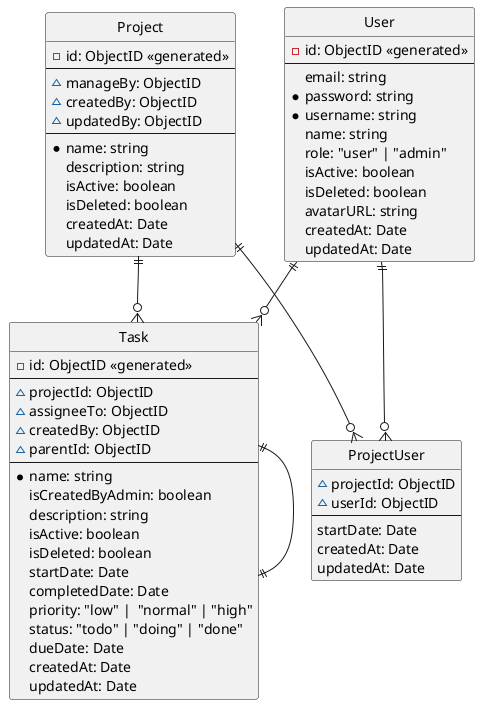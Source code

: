 @startuml Todo
hide circle
' skinparam linetype ortho
entity Task {
  -id: ObjectID <<generated>>
  --
  ~projectId: ObjectID
  ~assigneeTo: ObjectID
  ~createdBy: ObjectID
  ~parentId: ObjectID
  --
  *name: string
  isCreatedByAdmin: boolean
  description: string
  isActive: boolean
  isDeleted: boolean
  startDate: Date
  completedDate: Date
  priority: "low" |  "normal" | "high"
  status: "todo" | "doing" | "done"
  dueDate: Date
  createdAt: Date
  updatedAt: Date
}

entity ProjectUser {
  ~projectId: ObjectID
  ~userId: ObjectID
  --
  startDate: Date
  createdAt: Date
  updatedAt: Date
}

entity Project {
  -id: ObjectID <<generated>>
  --
  ~manageBy: ObjectID
  ~createdBy: ObjectID
  ~updatedBy: ObjectID
  --
  *name: string
  description: string
  isActive: boolean
  isDeleted: boolean
  createdAt: Date
  updatedAt: Date
}

entity User {
  -id: ObjectID <<generated>>
  --
  email: string
  *password: string
  *username: string
  name: string
  role: "user" | "admin"
  isActive: boolean
  isDeleted: boolean
  avatarURL: string
  createdAt: Date
  updatedAt: Date
}

User||--o{Task
Task||--||Task

Project||--o{Task
Project||--o{ProjectUser
User||--o{ProjectUser

@enduml
